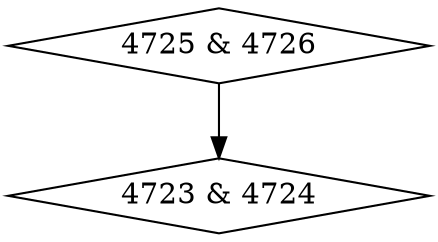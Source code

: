 digraph {
0 [label = "4723 & 4724", shape = diamond];
1 [label = "4725 & 4726", shape = diamond];
1->0;
}
